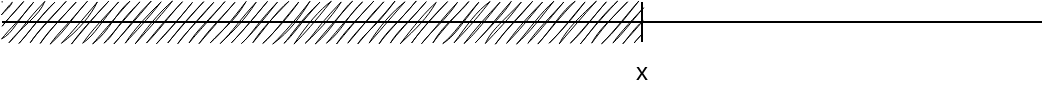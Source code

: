 <mxfile version="16.5.1" type="device"><diagram id="S5Ztp0R3nBoYS_QmtuAx" name="Page-1"><mxGraphModel dx="981" dy="602" grid="1" gridSize="10" guides="1" tooltips="1" connect="1" arrows="1" fold="1" page="1" pageScale="1" pageWidth="1169" pageHeight="827" math="0" shadow="0"><root><mxCell id="0"/><mxCell id="1" parent="0"/><mxCell id="35wd_2BUgsDvmyIYE-20-4" value="" style="rounded=0;whiteSpace=wrap;html=1;strokeColor=none;fillColor=#000000;shadow=0;glass=0;sketch=1;" vertex="1" parent="1"><mxGeometry x="120" y="150" width="320" height="20" as="geometry"/></mxCell><mxCell id="35wd_2BUgsDvmyIYE-20-1" value="" style="endArrow=none;html=1;rounded=0;" edge="1" parent="1"><mxGeometry width="50" height="50" relative="1" as="geometry"><mxPoint x="120" y="160" as="sourcePoint"/><mxPoint x="640" y="160" as="targetPoint"/></mxGeometry></mxCell><mxCell id="35wd_2BUgsDvmyIYE-20-2" value="" style="endArrow=none;html=1;rounded=0;" edge="1" parent="1"><mxGeometry width="50" height="50" relative="1" as="geometry"><mxPoint x="440" y="170" as="sourcePoint"/><mxPoint x="440" y="150" as="targetPoint"/></mxGeometry></mxCell><mxCell id="35wd_2BUgsDvmyIYE-20-3" value="x" style="text;html=1;strokeColor=none;fillColor=none;align=center;verticalAlign=middle;whiteSpace=wrap;rounded=0;" vertex="1" parent="1"><mxGeometry x="430" y="170" width="20" height="30" as="geometry"/></mxCell></root></mxGraphModel></diagram></mxfile>